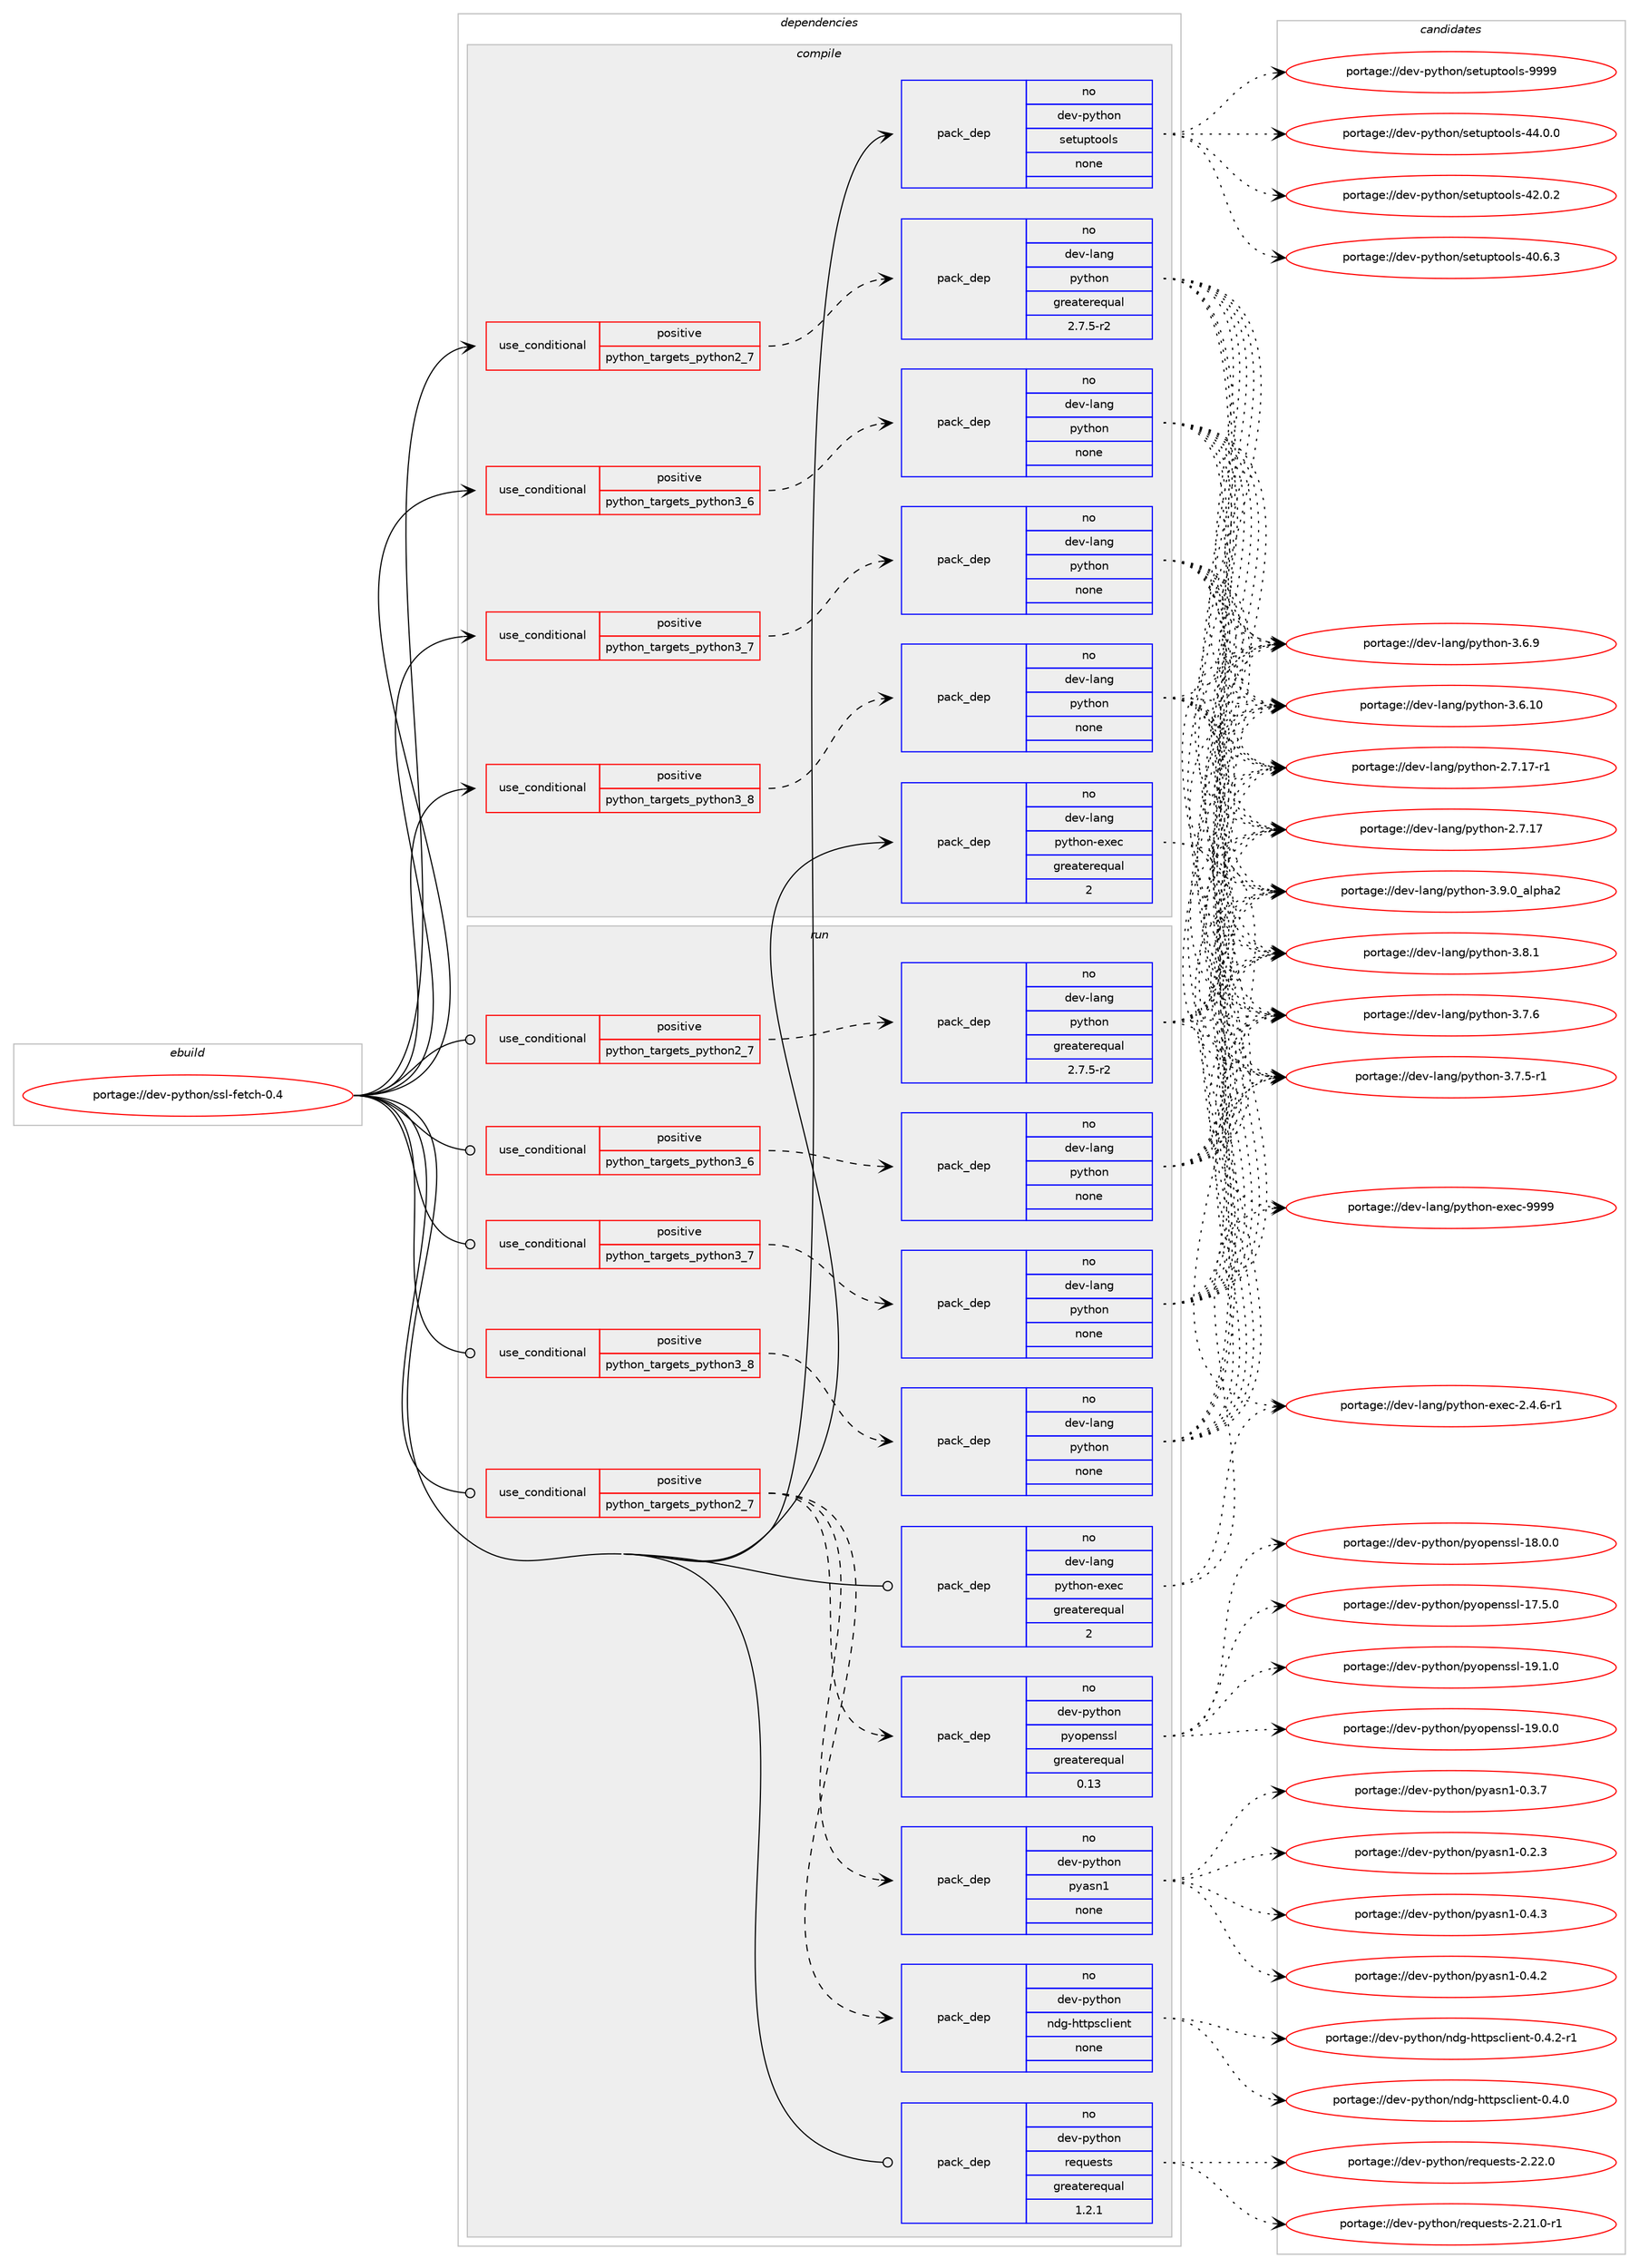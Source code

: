 digraph prolog {

# *************
# Graph options
# *************

newrank=true;
concentrate=true;
compound=true;
graph [rankdir=LR,fontname=Helvetica,fontsize=10,ranksep=1.5];#, ranksep=2.5, nodesep=0.2];
edge  [arrowhead=vee];
node  [fontname=Helvetica,fontsize=10];

# **********
# The ebuild
# **********

subgraph cluster_leftcol {
color=gray;
rank=same;
label=<<i>ebuild</i>>;
id [label="portage://dev-python/ssl-fetch-0.4", color=red, width=4, href="../dev-python/ssl-fetch-0.4.svg"];
}

# ****************
# The dependencies
# ****************

subgraph cluster_midcol {
color=gray;
label=<<i>dependencies</i>>;
subgraph cluster_compile {
fillcolor="#eeeeee";
style=filled;
label=<<i>compile</i>>;
subgraph cond105397 {
dependency423810 [label=<<TABLE BORDER="0" CELLBORDER="1" CELLSPACING="0" CELLPADDING="4"><TR><TD ROWSPAN="3" CELLPADDING="10">use_conditional</TD></TR><TR><TD>positive</TD></TR><TR><TD>python_targets_python2_7</TD></TR></TABLE>>, shape=none, color=red];
subgraph pack313515 {
dependency423811 [label=<<TABLE BORDER="0" CELLBORDER="1" CELLSPACING="0" CELLPADDING="4" WIDTH="220"><TR><TD ROWSPAN="6" CELLPADDING="30">pack_dep</TD></TR><TR><TD WIDTH="110">no</TD></TR><TR><TD>dev-lang</TD></TR><TR><TD>python</TD></TR><TR><TD>greaterequal</TD></TR><TR><TD>2.7.5-r2</TD></TR></TABLE>>, shape=none, color=blue];
}
dependency423810:e -> dependency423811:w [weight=20,style="dashed",arrowhead="vee"];
}
id:e -> dependency423810:w [weight=20,style="solid",arrowhead="vee"];
subgraph cond105398 {
dependency423812 [label=<<TABLE BORDER="0" CELLBORDER="1" CELLSPACING="0" CELLPADDING="4"><TR><TD ROWSPAN="3" CELLPADDING="10">use_conditional</TD></TR><TR><TD>positive</TD></TR><TR><TD>python_targets_python3_6</TD></TR></TABLE>>, shape=none, color=red];
subgraph pack313516 {
dependency423813 [label=<<TABLE BORDER="0" CELLBORDER="1" CELLSPACING="0" CELLPADDING="4" WIDTH="220"><TR><TD ROWSPAN="6" CELLPADDING="30">pack_dep</TD></TR><TR><TD WIDTH="110">no</TD></TR><TR><TD>dev-lang</TD></TR><TR><TD>python</TD></TR><TR><TD>none</TD></TR><TR><TD></TD></TR></TABLE>>, shape=none, color=blue];
}
dependency423812:e -> dependency423813:w [weight=20,style="dashed",arrowhead="vee"];
}
id:e -> dependency423812:w [weight=20,style="solid",arrowhead="vee"];
subgraph cond105399 {
dependency423814 [label=<<TABLE BORDER="0" CELLBORDER="1" CELLSPACING="0" CELLPADDING="4"><TR><TD ROWSPAN="3" CELLPADDING="10">use_conditional</TD></TR><TR><TD>positive</TD></TR><TR><TD>python_targets_python3_7</TD></TR></TABLE>>, shape=none, color=red];
subgraph pack313517 {
dependency423815 [label=<<TABLE BORDER="0" CELLBORDER="1" CELLSPACING="0" CELLPADDING="4" WIDTH="220"><TR><TD ROWSPAN="6" CELLPADDING="30">pack_dep</TD></TR><TR><TD WIDTH="110">no</TD></TR><TR><TD>dev-lang</TD></TR><TR><TD>python</TD></TR><TR><TD>none</TD></TR><TR><TD></TD></TR></TABLE>>, shape=none, color=blue];
}
dependency423814:e -> dependency423815:w [weight=20,style="dashed",arrowhead="vee"];
}
id:e -> dependency423814:w [weight=20,style="solid",arrowhead="vee"];
subgraph cond105400 {
dependency423816 [label=<<TABLE BORDER="0" CELLBORDER="1" CELLSPACING="0" CELLPADDING="4"><TR><TD ROWSPAN="3" CELLPADDING="10">use_conditional</TD></TR><TR><TD>positive</TD></TR><TR><TD>python_targets_python3_8</TD></TR></TABLE>>, shape=none, color=red];
subgraph pack313518 {
dependency423817 [label=<<TABLE BORDER="0" CELLBORDER="1" CELLSPACING="0" CELLPADDING="4" WIDTH="220"><TR><TD ROWSPAN="6" CELLPADDING="30">pack_dep</TD></TR><TR><TD WIDTH="110">no</TD></TR><TR><TD>dev-lang</TD></TR><TR><TD>python</TD></TR><TR><TD>none</TD></TR><TR><TD></TD></TR></TABLE>>, shape=none, color=blue];
}
dependency423816:e -> dependency423817:w [weight=20,style="dashed",arrowhead="vee"];
}
id:e -> dependency423816:w [weight=20,style="solid",arrowhead="vee"];
subgraph pack313519 {
dependency423818 [label=<<TABLE BORDER="0" CELLBORDER="1" CELLSPACING="0" CELLPADDING="4" WIDTH="220"><TR><TD ROWSPAN="6" CELLPADDING="30">pack_dep</TD></TR><TR><TD WIDTH="110">no</TD></TR><TR><TD>dev-lang</TD></TR><TR><TD>python-exec</TD></TR><TR><TD>greaterequal</TD></TR><TR><TD>2</TD></TR></TABLE>>, shape=none, color=blue];
}
id:e -> dependency423818:w [weight=20,style="solid",arrowhead="vee"];
subgraph pack313520 {
dependency423819 [label=<<TABLE BORDER="0" CELLBORDER="1" CELLSPACING="0" CELLPADDING="4" WIDTH="220"><TR><TD ROWSPAN="6" CELLPADDING="30">pack_dep</TD></TR><TR><TD WIDTH="110">no</TD></TR><TR><TD>dev-python</TD></TR><TR><TD>setuptools</TD></TR><TR><TD>none</TD></TR><TR><TD></TD></TR></TABLE>>, shape=none, color=blue];
}
id:e -> dependency423819:w [weight=20,style="solid",arrowhead="vee"];
}
subgraph cluster_compileandrun {
fillcolor="#eeeeee";
style=filled;
label=<<i>compile and run</i>>;
}
subgraph cluster_run {
fillcolor="#eeeeee";
style=filled;
label=<<i>run</i>>;
subgraph cond105401 {
dependency423820 [label=<<TABLE BORDER="0" CELLBORDER="1" CELLSPACING="0" CELLPADDING="4"><TR><TD ROWSPAN="3" CELLPADDING="10">use_conditional</TD></TR><TR><TD>positive</TD></TR><TR><TD>python_targets_python2_7</TD></TR></TABLE>>, shape=none, color=red];
subgraph pack313521 {
dependency423821 [label=<<TABLE BORDER="0" CELLBORDER="1" CELLSPACING="0" CELLPADDING="4" WIDTH="220"><TR><TD ROWSPAN="6" CELLPADDING="30">pack_dep</TD></TR><TR><TD WIDTH="110">no</TD></TR><TR><TD>dev-lang</TD></TR><TR><TD>python</TD></TR><TR><TD>greaterequal</TD></TR><TR><TD>2.7.5-r2</TD></TR></TABLE>>, shape=none, color=blue];
}
dependency423820:e -> dependency423821:w [weight=20,style="dashed",arrowhead="vee"];
}
id:e -> dependency423820:w [weight=20,style="solid",arrowhead="odot"];
subgraph cond105402 {
dependency423822 [label=<<TABLE BORDER="0" CELLBORDER="1" CELLSPACING="0" CELLPADDING="4"><TR><TD ROWSPAN="3" CELLPADDING="10">use_conditional</TD></TR><TR><TD>positive</TD></TR><TR><TD>python_targets_python2_7</TD></TR></TABLE>>, shape=none, color=red];
subgraph pack313522 {
dependency423823 [label=<<TABLE BORDER="0" CELLBORDER="1" CELLSPACING="0" CELLPADDING="4" WIDTH="220"><TR><TD ROWSPAN="6" CELLPADDING="30">pack_dep</TD></TR><TR><TD WIDTH="110">no</TD></TR><TR><TD>dev-python</TD></TR><TR><TD>ndg-httpsclient</TD></TR><TR><TD>none</TD></TR><TR><TD></TD></TR></TABLE>>, shape=none, color=blue];
}
dependency423822:e -> dependency423823:w [weight=20,style="dashed",arrowhead="vee"];
subgraph pack313523 {
dependency423824 [label=<<TABLE BORDER="0" CELLBORDER="1" CELLSPACING="0" CELLPADDING="4" WIDTH="220"><TR><TD ROWSPAN="6" CELLPADDING="30">pack_dep</TD></TR><TR><TD WIDTH="110">no</TD></TR><TR><TD>dev-python</TD></TR><TR><TD>pyasn1</TD></TR><TR><TD>none</TD></TR><TR><TD></TD></TR></TABLE>>, shape=none, color=blue];
}
dependency423822:e -> dependency423824:w [weight=20,style="dashed",arrowhead="vee"];
subgraph pack313524 {
dependency423825 [label=<<TABLE BORDER="0" CELLBORDER="1" CELLSPACING="0" CELLPADDING="4" WIDTH="220"><TR><TD ROWSPAN="6" CELLPADDING="30">pack_dep</TD></TR><TR><TD WIDTH="110">no</TD></TR><TR><TD>dev-python</TD></TR><TR><TD>pyopenssl</TD></TR><TR><TD>greaterequal</TD></TR><TR><TD>0.13</TD></TR></TABLE>>, shape=none, color=blue];
}
dependency423822:e -> dependency423825:w [weight=20,style="dashed",arrowhead="vee"];
}
id:e -> dependency423822:w [weight=20,style="solid",arrowhead="odot"];
subgraph cond105403 {
dependency423826 [label=<<TABLE BORDER="0" CELLBORDER="1" CELLSPACING="0" CELLPADDING="4"><TR><TD ROWSPAN="3" CELLPADDING="10">use_conditional</TD></TR><TR><TD>positive</TD></TR><TR><TD>python_targets_python3_6</TD></TR></TABLE>>, shape=none, color=red];
subgraph pack313525 {
dependency423827 [label=<<TABLE BORDER="0" CELLBORDER="1" CELLSPACING="0" CELLPADDING="4" WIDTH="220"><TR><TD ROWSPAN="6" CELLPADDING="30">pack_dep</TD></TR><TR><TD WIDTH="110">no</TD></TR><TR><TD>dev-lang</TD></TR><TR><TD>python</TD></TR><TR><TD>none</TD></TR><TR><TD></TD></TR></TABLE>>, shape=none, color=blue];
}
dependency423826:e -> dependency423827:w [weight=20,style="dashed",arrowhead="vee"];
}
id:e -> dependency423826:w [weight=20,style="solid",arrowhead="odot"];
subgraph cond105404 {
dependency423828 [label=<<TABLE BORDER="0" CELLBORDER="1" CELLSPACING="0" CELLPADDING="4"><TR><TD ROWSPAN="3" CELLPADDING="10">use_conditional</TD></TR><TR><TD>positive</TD></TR><TR><TD>python_targets_python3_7</TD></TR></TABLE>>, shape=none, color=red];
subgraph pack313526 {
dependency423829 [label=<<TABLE BORDER="0" CELLBORDER="1" CELLSPACING="0" CELLPADDING="4" WIDTH="220"><TR><TD ROWSPAN="6" CELLPADDING="30">pack_dep</TD></TR><TR><TD WIDTH="110">no</TD></TR><TR><TD>dev-lang</TD></TR><TR><TD>python</TD></TR><TR><TD>none</TD></TR><TR><TD></TD></TR></TABLE>>, shape=none, color=blue];
}
dependency423828:e -> dependency423829:w [weight=20,style="dashed",arrowhead="vee"];
}
id:e -> dependency423828:w [weight=20,style="solid",arrowhead="odot"];
subgraph cond105405 {
dependency423830 [label=<<TABLE BORDER="0" CELLBORDER="1" CELLSPACING="0" CELLPADDING="4"><TR><TD ROWSPAN="3" CELLPADDING="10">use_conditional</TD></TR><TR><TD>positive</TD></TR><TR><TD>python_targets_python3_8</TD></TR></TABLE>>, shape=none, color=red];
subgraph pack313527 {
dependency423831 [label=<<TABLE BORDER="0" CELLBORDER="1" CELLSPACING="0" CELLPADDING="4" WIDTH="220"><TR><TD ROWSPAN="6" CELLPADDING="30">pack_dep</TD></TR><TR><TD WIDTH="110">no</TD></TR><TR><TD>dev-lang</TD></TR><TR><TD>python</TD></TR><TR><TD>none</TD></TR><TR><TD></TD></TR></TABLE>>, shape=none, color=blue];
}
dependency423830:e -> dependency423831:w [weight=20,style="dashed",arrowhead="vee"];
}
id:e -> dependency423830:w [weight=20,style="solid",arrowhead="odot"];
subgraph pack313528 {
dependency423832 [label=<<TABLE BORDER="0" CELLBORDER="1" CELLSPACING="0" CELLPADDING="4" WIDTH="220"><TR><TD ROWSPAN="6" CELLPADDING="30">pack_dep</TD></TR><TR><TD WIDTH="110">no</TD></TR><TR><TD>dev-lang</TD></TR><TR><TD>python-exec</TD></TR><TR><TD>greaterequal</TD></TR><TR><TD>2</TD></TR></TABLE>>, shape=none, color=blue];
}
id:e -> dependency423832:w [weight=20,style="solid",arrowhead="odot"];
subgraph pack313529 {
dependency423833 [label=<<TABLE BORDER="0" CELLBORDER="1" CELLSPACING="0" CELLPADDING="4" WIDTH="220"><TR><TD ROWSPAN="6" CELLPADDING="30">pack_dep</TD></TR><TR><TD WIDTH="110">no</TD></TR><TR><TD>dev-python</TD></TR><TR><TD>requests</TD></TR><TR><TD>greaterequal</TD></TR><TR><TD>1.2.1</TD></TR></TABLE>>, shape=none, color=blue];
}
id:e -> dependency423833:w [weight=20,style="solid",arrowhead="odot"];
}
}

# **************
# The candidates
# **************

subgraph cluster_choices {
rank=same;
color=gray;
label=<<i>candidates</i>>;

subgraph choice313515 {
color=black;
nodesep=1;
choice10010111845108971101034711212111610411111045514657464895971081121049750 [label="portage://dev-lang/python-3.9.0_alpha2", color=red, width=4,href="../dev-lang/python-3.9.0_alpha2.svg"];
choice100101118451089711010347112121116104111110455146564649 [label="portage://dev-lang/python-3.8.1", color=red, width=4,href="../dev-lang/python-3.8.1.svg"];
choice100101118451089711010347112121116104111110455146554654 [label="portage://dev-lang/python-3.7.6", color=red, width=4,href="../dev-lang/python-3.7.6.svg"];
choice1001011184510897110103471121211161041111104551465546534511449 [label="portage://dev-lang/python-3.7.5-r1", color=red, width=4,href="../dev-lang/python-3.7.5-r1.svg"];
choice100101118451089711010347112121116104111110455146544657 [label="portage://dev-lang/python-3.6.9", color=red, width=4,href="../dev-lang/python-3.6.9.svg"];
choice10010111845108971101034711212111610411111045514654464948 [label="portage://dev-lang/python-3.6.10", color=red, width=4,href="../dev-lang/python-3.6.10.svg"];
choice100101118451089711010347112121116104111110455046554649554511449 [label="portage://dev-lang/python-2.7.17-r1", color=red, width=4,href="../dev-lang/python-2.7.17-r1.svg"];
choice10010111845108971101034711212111610411111045504655464955 [label="portage://dev-lang/python-2.7.17", color=red, width=4,href="../dev-lang/python-2.7.17.svg"];
dependency423811:e -> choice10010111845108971101034711212111610411111045514657464895971081121049750:w [style=dotted,weight="100"];
dependency423811:e -> choice100101118451089711010347112121116104111110455146564649:w [style=dotted,weight="100"];
dependency423811:e -> choice100101118451089711010347112121116104111110455146554654:w [style=dotted,weight="100"];
dependency423811:e -> choice1001011184510897110103471121211161041111104551465546534511449:w [style=dotted,weight="100"];
dependency423811:e -> choice100101118451089711010347112121116104111110455146544657:w [style=dotted,weight="100"];
dependency423811:e -> choice10010111845108971101034711212111610411111045514654464948:w [style=dotted,weight="100"];
dependency423811:e -> choice100101118451089711010347112121116104111110455046554649554511449:w [style=dotted,weight="100"];
dependency423811:e -> choice10010111845108971101034711212111610411111045504655464955:w [style=dotted,weight="100"];
}
subgraph choice313516 {
color=black;
nodesep=1;
choice10010111845108971101034711212111610411111045514657464895971081121049750 [label="portage://dev-lang/python-3.9.0_alpha2", color=red, width=4,href="../dev-lang/python-3.9.0_alpha2.svg"];
choice100101118451089711010347112121116104111110455146564649 [label="portage://dev-lang/python-3.8.1", color=red, width=4,href="../dev-lang/python-3.8.1.svg"];
choice100101118451089711010347112121116104111110455146554654 [label="portage://dev-lang/python-3.7.6", color=red, width=4,href="../dev-lang/python-3.7.6.svg"];
choice1001011184510897110103471121211161041111104551465546534511449 [label="portage://dev-lang/python-3.7.5-r1", color=red, width=4,href="../dev-lang/python-3.7.5-r1.svg"];
choice100101118451089711010347112121116104111110455146544657 [label="portage://dev-lang/python-3.6.9", color=red, width=4,href="../dev-lang/python-3.6.9.svg"];
choice10010111845108971101034711212111610411111045514654464948 [label="portage://dev-lang/python-3.6.10", color=red, width=4,href="../dev-lang/python-3.6.10.svg"];
choice100101118451089711010347112121116104111110455046554649554511449 [label="portage://dev-lang/python-2.7.17-r1", color=red, width=4,href="../dev-lang/python-2.7.17-r1.svg"];
choice10010111845108971101034711212111610411111045504655464955 [label="portage://dev-lang/python-2.7.17", color=red, width=4,href="../dev-lang/python-2.7.17.svg"];
dependency423813:e -> choice10010111845108971101034711212111610411111045514657464895971081121049750:w [style=dotted,weight="100"];
dependency423813:e -> choice100101118451089711010347112121116104111110455146564649:w [style=dotted,weight="100"];
dependency423813:e -> choice100101118451089711010347112121116104111110455146554654:w [style=dotted,weight="100"];
dependency423813:e -> choice1001011184510897110103471121211161041111104551465546534511449:w [style=dotted,weight="100"];
dependency423813:e -> choice100101118451089711010347112121116104111110455146544657:w [style=dotted,weight="100"];
dependency423813:e -> choice10010111845108971101034711212111610411111045514654464948:w [style=dotted,weight="100"];
dependency423813:e -> choice100101118451089711010347112121116104111110455046554649554511449:w [style=dotted,weight="100"];
dependency423813:e -> choice10010111845108971101034711212111610411111045504655464955:w [style=dotted,weight="100"];
}
subgraph choice313517 {
color=black;
nodesep=1;
choice10010111845108971101034711212111610411111045514657464895971081121049750 [label="portage://dev-lang/python-3.9.0_alpha2", color=red, width=4,href="../dev-lang/python-3.9.0_alpha2.svg"];
choice100101118451089711010347112121116104111110455146564649 [label="portage://dev-lang/python-3.8.1", color=red, width=4,href="../dev-lang/python-3.8.1.svg"];
choice100101118451089711010347112121116104111110455146554654 [label="portage://dev-lang/python-3.7.6", color=red, width=4,href="../dev-lang/python-3.7.6.svg"];
choice1001011184510897110103471121211161041111104551465546534511449 [label="portage://dev-lang/python-3.7.5-r1", color=red, width=4,href="../dev-lang/python-3.7.5-r1.svg"];
choice100101118451089711010347112121116104111110455146544657 [label="portage://dev-lang/python-3.6.9", color=red, width=4,href="../dev-lang/python-3.6.9.svg"];
choice10010111845108971101034711212111610411111045514654464948 [label="portage://dev-lang/python-3.6.10", color=red, width=4,href="../dev-lang/python-3.6.10.svg"];
choice100101118451089711010347112121116104111110455046554649554511449 [label="portage://dev-lang/python-2.7.17-r1", color=red, width=4,href="../dev-lang/python-2.7.17-r1.svg"];
choice10010111845108971101034711212111610411111045504655464955 [label="portage://dev-lang/python-2.7.17", color=red, width=4,href="../dev-lang/python-2.7.17.svg"];
dependency423815:e -> choice10010111845108971101034711212111610411111045514657464895971081121049750:w [style=dotted,weight="100"];
dependency423815:e -> choice100101118451089711010347112121116104111110455146564649:w [style=dotted,weight="100"];
dependency423815:e -> choice100101118451089711010347112121116104111110455146554654:w [style=dotted,weight="100"];
dependency423815:e -> choice1001011184510897110103471121211161041111104551465546534511449:w [style=dotted,weight="100"];
dependency423815:e -> choice100101118451089711010347112121116104111110455146544657:w [style=dotted,weight="100"];
dependency423815:e -> choice10010111845108971101034711212111610411111045514654464948:w [style=dotted,weight="100"];
dependency423815:e -> choice100101118451089711010347112121116104111110455046554649554511449:w [style=dotted,weight="100"];
dependency423815:e -> choice10010111845108971101034711212111610411111045504655464955:w [style=dotted,weight="100"];
}
subgraph choice313518 {
color=black;
nodesep=1;
choice10010111845108971101034711212111610411111045514657464895971081121049750 [label="portage://dev-lang/python-3.9.0_alpha2", color=red, width=4,href="../dev-lang/python-3.9.0_alpha2.svg"];
choice100101118451089711010347112121116104111110455146564649 [label="portage://dev-lang/python-3.8.1", color=red, width=4,href="../dev-lang/python-3.8.1.svg"];
choice100101118451089711010347112121116104111110455146554654 [label="portage://dev-lang/python-3.7.6", color=red, width=4,href="../dev-lang/python-3.7.6.svg"];
choice1001011184510897110103471121211161041111104551465546534511449 [label="portage://dev-lang/python-3.7.5-r1", color=red, width=4,href="../dev-lang/python-3.7.5-r1.svg"];
choice100101118451089711010347112121116104111110455146544657 [label="portage://dev-lang/python-3.6.9", color=red, width=4,href="../dev-lang/python-3.6.9.svg"];
choice10010111845108971101034711212111610411111045514654464948 [label="portage://dev-lang/python-3.6.10", color=red, width=4,href="../dev-lang/python-3.6.10.svg"];
choice100101118451089711010347112121116104111110455046554649554511449 [label="portage://dev-lang/python-2.7.17-r1", color=red, width=4,href="../dev-lang/python-2.7.17-r1.svg"];
choice10010111845108971101034711212111610411111045504655464955 [label="portage://dev-lang/python-2.7.17", color=red, width=4,href="../dev-lang/python-2.7.17.svg"];
dependency423817:e -> choice10010111845108971101034711212111610411111045514657464895971081121049750:w [style=dotted,weight="100"];
dependency423817:e -> choice100101118451089711010347112121116104111110455146564649:w [style=dotted,weight="100"];
dependency423817:e -> choice100101118451089711010347112121116104111110455146554654:w [style=dotted,weight="100"];
dependency423817:e -> choice1001011184510897110103471121211161041111104551465546534511449:w [style=dotted,weight="100"];
dependency423817:e -> choice100101118451089711010347112121116104111110455146544657:w [style=dotted,weight="100"];
dependency423817:e -> choice10010111845108971101034711212111610411111045514654464948:w [style=dotted,weight="100"];
dependency423817:e -> choice100101118451089711010347112121116104111110455046554649554511449:w [style=dotted,weight="100"];
dependency423817:e -> choice10010111845108971101034711212111610411111045504655464955:w [style=dotted,weight="100"];
}
subgraph choice313519 {
color=black;
nodesep=1;
choice10010111845108971101034711212111610411111045101120101994557575757 [label="portage://dev-lang/python-exec-9999", color=red, width=4,href="../dev-lang/python-exec-9999.svg"];
choice10010111845108971101034711212111610411111045101120101994550465246544511449 [label="portage://dev-lang/python-exec-2.4.6-r1", color=red, width=4,href="../dev-lang/python-exec-2.4.6-r1.svg"];
dependency423818:e -> choice10010111845108971101034711212111610411111045101120101994557575757:w [style=dotted,weight="100"];
dependency423818:e -> choice10010111845108971101034711212111610411111045101120101994550465246544511449:w [style=dotted,weight="100"];
}
subgraph choice313520 {
color=black;
nodesep=1;
choice10010111845112121116104111110471151011161171121161111111081154557575757 [label="portage://dev-python/setuptools-9999", color=red, width=4,href="../dev-python/setuptools-9999.svg"];
choice100101118451121211161041111104711510111611711211611111110811545525246484648 [label="portage://dev-python/setuptools-44.0.0", color=red, width=4,href="../dev-python/setuptools-44.0.0.svg"];
choice100101118451121211161041111104711510111611711211611111110811545525046484650 [label="portage://dev-python/setuptools-42.0.2", color=red, width=4,href="../dev-python/setuptools-42.0.2.svg"];
choice100101118451121211161041111104711510111611711211611111110811545524846544651 [label="portage://dev-python/setuptools-40.6.3", color=red, width=4,href="../dev-python/setuptools-40.6.3.svg"];
dependency423819:e -> choice10010111845112121116104111110471151011161171121161111111081154557575757:w [style=dotted,weight="100"];
dependency423819:e -> choice100101118451121211161041111104711510111611711211611111110811545525246484648:w [style=dotted,weight="100"];
dependency423819:e -> choice100101118451121211161041111104711510111611711211611111110811545525046484650:w [style=dotted,weight="100"];
dependency423819:e -> choice100101118451121211161041111104711510111611711211611111110811545524846544651:w [style=dotted,weight="100"];
}
subgraph choice313521 {
color=black;
nodesep=1;
choice10010111845108971101034711212111610411111045514657464895971081121049750 [label="portage://dev-lang/python-3.9.0_alpha2", color=red, width=4,href="../dev-lang/python-3.9.0_alpha2.svg"];
choice100101118451089711010347112121116104111110455146564649 [label="portage://dev-lang/python-3.8.1", color=red, width=4,href="../dev-lang/python-3.8.1.svg"];
choice100101118451089711010347112121116104111110455146554654 [label="portage://dev-lang/python-3.7.6", color=red, width=4,href="../dev-lang/python-3.7.6.svg"];
choice1001011184510897110103471121211161041111104551465546534511449 [label="portage://dev-lang/python-3.7.5-r1", color=red, width=4,href="../dev-lang/python-3.7.5-r1.svg"];
choice100101118451089711010347112121116104111110455146544657 [label="portage://dev-lang/python-3.6.9", color=red, width=4,href="../dev-lang/python-3.6.9.svg"];
choice10010111845108971101034711212111610411111045514654464948 [label="portage://dev-lang/python-3.6.10", color=red, width=4,href="../dev-lang/python-3.6.10.svg"];
choice100101118451089711010347112121116104111110455046554649554511449 [label="portage://dev-lang/python-2.7.17-r1", color=red, width=4,href="../dev-lang/python-2.7.17-r1.svg"];
choice10010111845108971101034711212111610411111045504655464955 [label="portage://dev-lang/python-2.7.17", color=red, width=4,href="../dev-lang/python-2.7.17.svg"];
dependency423821:e -> choice10010111845108971101034711212111610411111045514657464895971081121049750:w [style=dotted,weight="100"];
dependency423821:e -> choice100101118451089711010347112121116104111110455146564649:w [style=dotted,weight="100"];
dependency423821:e -> choice100101118451089711010347112121116104111110455146554654:w [style=dotted,weight="100"];
dependency423821:e -> choice1001011184510897110103471121211161041111104551465546534511449:w [style=dotted,weight="100"];
dependency423821:e -> choice100101118451089711010347112121116104111110455146544657:w [style=dotted,weight="100"];
dependency423821:e -> choice10010111845108971101034711212111610411111045514654464948:w [style=dotted,weight="100"];
dependency423821:e -> choice100101118451089711010347112121116104111110455046554649554511449:w [style=dotted,weight="100"];
dependency423821:e -> choice10010111845108971101034711212111610411111045504655464955:w [style=dotted,weight="100"];
}
subgraph choice313522 {
color=black;
nodesep=1;
choice100101118451121211161041111104711010010345104116116112115991081051011101164548465246504511449 [label="portage://dev-python/ndg-httpsclient-0.4.2-r1", color=red, width=4,href="../dev-python/ndg-httpsclient-0.4.2-r1.svg"];
choice10010111845112121116104111110471101001034510411611611211599108105101110116454846524648 [label="portage://dev-python/ndg-httpsclient-0.4.0", color=red, width=4,href="../dev-python/ndg-httpsclient-0.4.0.svg"];
dependency423823:e -> choice100101118451121211161041111104711010010345104116116112115991081051011101164548465246504511449:w [style=dotted,weight="100"];
dependency423823:e -> choice10010111845112121116104111110471101001034510411611611211599108105101110116454846524648:w [style=dotted,weight="100"];
}
subgraph choice313523 {
color=black;
nodesep=1;
choice10010111845112121116104111110471121219711511049454846524651 [label="portage://dev-python/pyasn1-0.4.3", color=red, width=4,href="../dev-python/pyasn1-0.4.3.svg"];
choice10010111845112121116104111110471121219711511049454846524650 [label="portage://dev-python/pyasn1-0.4.2", color=red, width=4,href="../dev-python/pyasn1-0.4.2.svg"];
choice10010111845112121116104111110471121219711511049454846514655 [label="portage://dev-python/pyasn1-0.3.7", color=red, width=4,href="../dev-python/pyasn1-0.3.7.svg"];
choice10010111845112121116104111110471121219711511049454846504651 [label="portage://dev-python/pyasn1-0.2.3", color=red, width=4,href="../dev-python/pyasn1-0.2.3.svg"];
dependency423824:e -> choice10010111845112121116104111110471121219711511049454846524651:w [style=dotted,weight="100"];
dependency423824:e -> choice10010111845112121116104111110471121219711511049454846524650:w [style=dotted,weight="100"];
dependency423824:e -> choice10010111845112121116104111110471121219711511049454846514655:w [style=dotted,weight="100"];
dependency423824:e -> choice10010111845112121116104111110471121219711511049454846504651:w [style=dotted,weight="100"];
}
subgraph choice313524 {
color=black;
nodesep=1;
choice100101118451121211161041111104711212111111210111011511510845495746494648 [label="portage://dev-python/pyopenssl-19.1.0", color=red, width=4,href="../dev-python/pyopenssl-19.1.0.svg"];
choice100101118451121211161041111104711212111111210111011511510845495746484648 [label="portage://dev-python/pyopenssl-19.0.0", color=red, width=4,href="../dev-python/pyopenssl-19.0.0.svg"];
choice100101118451121211161041111104711212111111210111011511510845495646484648 [label="portage://dev-python/pyopenssl-18.0.0", color=red, width=4,href="../dev-python/pyopenssl-18.0.0.svg"];
choice100101118451121211161041111104711212111111210111011511510845495546534648 [label="portage://dev-python/pyopenssl-17.5.0", color=red, width=4,href="../dev-python/pyopenssl-17.5.0.svg"];
dependency423825:e -> choice100101118451121211161041111104711212111111210111011511510845495746494648:w [style=dotted,weight="100"];
dependency423825:e -> choice100101118451121211161041111104711212111111210111011511510845495746484648:w [style=dotted,weight="100"];
dependency423825:e -> choice100101118451121211161041111104711212111111210111011511510845495646484648:w [style=dotted,weight="100"];
dependency423825:e -> choice100101118451121211161041111104711212111111210111011511510845495546534648:w [style=dotted,weight="100"];
}
subgraph choice313525 {
color=black;
nodesep=1;
choice10010111845108971101034711212111610411111045514657464895971081121049750 [label="portage://dev-lang/python-3.9.0_alpha2", color=red, width=4,href="../dev-lang/python-3.9.0_alpha2.svg"];
choice100101118451089711010347112121116104111110455146564649 [label="portage://dev-lang/python-3.8.1", color=red, width=4,href="../dev-lang/python-3.8.1.svg"];
choice100101118451089711010347112121116104111110455146554654 [label="portage://dev-lang/python-3.7.6", color=red, width=4,href="../dev-lang/python-3.7.6.svg"];
choice1001011184510897110103471121211161041111104551465546534511449 [label="portage://dev-lang/python-3.7.5-r1", color=red, width=4,href="../dev-lang/python-3.7.5-r1.svg"];
choice100101118451089711010347112121116104111110455146544657 [label="portage://dev-lang/python-3.6.9", color=red, width=4,href="../dev-lang/python-3.6.9.svg"];
choice10010111845108971101034711212111610411111045514654464948 [label="portage://dev-lang/python-3.6.10", color=red, width=4,href="../dev-lang/python-3.6.10.svg"];
choice100101118451089711010347112121116104111110455046554649554511449 [label="portage://dev-lang/python-2.7.17-r1", color=red, width=4,href="../dev-lang/python-2.7.17-r1.svg"];
choice10010111845108971101034711212111610411111045504655464955 [label="portage://dev-lang/python-2.7.17", color=red, width=4,href="../dev-lang/python-2.7.17.svg"];
dependency423827:e -> choice10010111845108971101034711212111610411111045514657464895971081121049750:w [style=dotted,weight="100"];
dependency423827:e -> choice100101118451089711010347112121116104111110455146564649:w [style=dotted,weight="100"];
dependency423827:e -> choice100101118451089711010347112121116104111110455146554654:w [style=dotted,weight="100"];
dependency423827:e -> choice1001011184510897110103471121211161041111104551465546534511449:w [style=dotted,weight="100"];
dependency423827:e -> choice100101118451089711010347112121116104111110455146544657:w [style=dotted,weight="100"];
dependency423827:e -> choice10010111845108971101034711212111610411111045514654464948:w [style=dotted,weight="100"];
dependency423827:e -> choice100101118451089711010347112121116104111110455046554649554511449:w [style=dotted,weight="100"];
dependency423827:e -> choice10010111845108971101034711212111610411111045504655464955:w [style=dotted,weight="100"];
}
subgraph choice313526 {
color=black;
nodesep=1;
choice10010111845108971101034711212111610411111045514657464895971081121049750 [label="portage://dev-lang/python-3.9.0_alpha2", color=red, width=4,href="../dev-lang/python-3.9.0_alpha2.svg"];
choice100101118451089711010347112121116104111110455146564649 [label="portage://dev-lang/python-3.8.1", color=red, width=4,href="../dev-lang/python-3.8.1.svg"];
choice100101118451089711010347112121116104111110455146554654 [label="portage://dev-lang/python-3.7.6", color=red, width=4,href="../dev-lang/python-3.7.6.svg"];
choice1001011184510897110103471121211161041111104551465546534511449 [label="portage://dev-lang/python-3.7.5-r1", color=red, width=4,href="../dev-lang/python-3.7.5-r1.svg"];
choice100101118451089711010347112121116104111110455146544657 [label="portage://dev-lang/python-3.6.9", color=red, width=4,href="../dev-lang/python-3.6.9.svg"];
choice10010111845108971101034711212111610411111045514654464948 [label="portage://dev-lang/python-3.6.10", color=red, width=4,href="../dev-lang/python-3.6.10.svg"];
choice100101118451089711010347112121116104111110455046554649554511449 [label="portage://dev-lang/python-2.7.17-r1", color=red, width=4,href="../dev-lang/python-2.7.17-r1.svg"];
choice10010111845108971101034711212111610411111045504655464955 [label="portage://dev-lang/python-2.7.17", color=red, width=4,href="../dev-lang/python-2.7.17.svg"];
dependency423829:e -> choice10010111845108971101034711212111610411111045514657464895971081121049750:w [style=dotted,weight="100"];
dependency423829:e -> choice100101118451089711010347112121116104111110455146564649:w [style=dotted,weight="100"];
dependency423829:e -> choice100101118451089711010347112121116104111110455146554654:w [style=dotted,weight="100"];
dependency423829:e -> choice1001011184510897110103471121211161041111104551465546534511449:w [style=dotted,weight="100"];
dependency423829:e -> choice100101118451089711010347112121116104111110455146544657:w [style=dotted,weight="100"];
dependency423829:e -> choice10010111845108971101034711212111610411111045514654464948:w [style=dotted,weight="100"];
dependency423829:e -> choice100101118451089711010347112121116104111110455046554649554511449:w [style=dotted,weight="100"];
dependency423829:e -> choice10010111845108971101034711212111610411111045504655464955:w [style=dotted,weight="100"];
}
subgraph choice313527 {
color=black;
nodesep=1;
choice10010111845108971101034711212111610411111045514657464895971081121049750 [label="portage://dev-lang/python-3.9.0_alpha2", color=red, width=4,href="../dev-lang/python-3.9.0_alpha2.svg"];
choice100101118451089711010347112121116104111110455146564649 [label="portage://dev-lang/python-3.8.1", color=red, width=4,href="../dev-lang/python-3.8.1.svg"];
choice100101118451089711010347112121116104111110455146554654 [label="portage://dev-lang/python-3.7.6", color=red, width=4,href="../dev-lang/python-3.7.6.svg"];
choice1001011184510897110103471121211161041111104551465546534511449 [label="portage://dev-lang/python-3.7.5-r1", color=red, width=4,href="../dev-lang/python-3.7.5-r1.svg"];
choice100101118451089711010347112121116104111110455146544657 [label="portage://dev-lang/python-3.6.9", color=red, width=4,href="../dev-lang/python-3.6.9.svg"];
choice10010111845108971101034711212111610411111045514654464948 [label="portage://dev-lang/python-3.6.10", color=red, width=4,href="../dev-lang/python-3.6.10.svg"];
choice100101118451089711010347112121116104111110455046554649554511449 [label="portage://dev-lang/python-2.7.17-r1", color=red, width=4,href="../dev-lang/python-2.7.17-r1.svg"];
choice10010111845108971101034711212111610411111045504655464955 [label="portage://dev-lang/python-2.7.17", color=red, width=4,href="../dev-lang/python-2.7.17.svg"];
dependency423831:e -> choice10010111845108971101034711212111610411111045514657464895971081121049750:w [style=dotted,weight="100"];
dependency423831:e -> choice100101118451089711010347112121116104111110455146564649:w [style=dotted,weight="100"];
dependency423831:e -> choice100101118451089711010347112121116104111110455146554654:w [style=dotted,weight="100"];
dependency423831:e -> choice1001011184510897110103471121211161041111104551465546534511449:w [style=dotted,weight="100"];
dependency423831:e -> choice100101118451089711010347112121116104111110455146544657:w [style=dotted,weight="100"];
dependency423831:e -> choice10010111845108971101034711212111610411111045514654464948:w [style=dotted,weight="100"];
dependency423831:e -> choice100101118451089711010347112121116104111110455046554649554511449:w [style=dotted,weight="100"];
dependency423831:e -> choice10010111845108971101034711212111610411111045504655464955:w [style=dotted,weight="100"];
}
subgraph choice313528 {
color=black;
nodesep=1;
choice10010111845108971101034711212111610411111045101120101994557575757 [label="portage://dev-lang/python-exec-9999", color=red, width=4,href="../dev-lang/python-exec-9999.svg"];
choice10010111845108971101034711212111610411111045101120101994550465246544511449 [label="portage://dev-lang/python-exec-2.4.6-r1", color=red, width=4,href="../dev-lang/python-exec-2.4.6-r1.svg"];
dependency423832:e -> choice10010111845108971101034711212111610411111045101120101994557575757:w [style=dotted,weight="100"];
dependency423832:e -> choice10010111845108971101034711212111610411111045101120101994550465246544511449:w [style=dotted,weight="100"];
}
subgraph choice313529 {
color=black;
nodesep=1;
choice100101118451121211161041111104711410111311710111511611545504650504648 [label="portage://dev-python/requests-2.22.0", color=red, width=4,href="../dev-python/requests-2.22.0.svg"];
choice1001011184511212111610411111047114101113117101115116115455046504946484511449 [label="portage://dev-python/requests-2.21.0-r1", color=red, width=4,href="../dev-python/requests-2.21.0-r1.svg"];
dependency423833:e -> choice100101118451121211161041111104711410111311710111511611545504650504648:w [style=dotted,weight="100"];
dependency423833:e -> choice1001011184511212111610411111047114101113117101115116115455046504946484511449:w [style=dotted,weight="100"];
}
}

}

